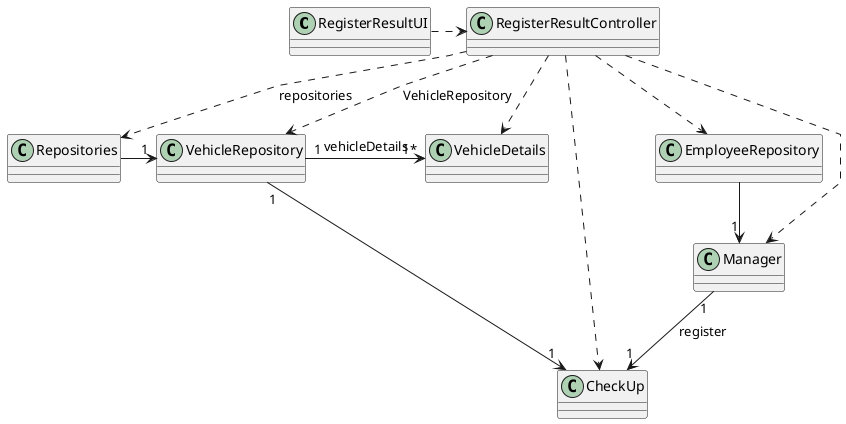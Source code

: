 @startuml
'skinparam monochrome true
skinparam packageStyle rectangle
skinparam shadowing false
skinparam linetype polyline
'skinparam linetype orto

skinparam classAttributeIconSize 0

'left to right direction
class RegisterResultUI{

}

class RegisterResultController{

}

class Repositories{

}

class VehicleRepository{

}

class VehicleDetails{

}

class CheckUp{

}

class EmployeeRepository{

}

class Manager{

}

RegisterResultUI .> RegisterResultController
RegisterResultController ..> Repositories : repositories
Repositories -> "1" VehicleRepository
RegisterResultController ..> VehicleRepository : VehicleRepository
RegisterResultController ..> Manager
RegisterResultController ..> EmployeeRepository
RegisterResultController ..> CheckUp
RegisterResultController ..> VehicleDetails
VehicleRepository "1" -> "1*" VehicleDetails : vehicleDetails
VehicleRepository "1" -> "1" CheckUp
EmployeeRepository --> "1" Manager
Manager "1" --> "1" CheckUp : register

@enduml